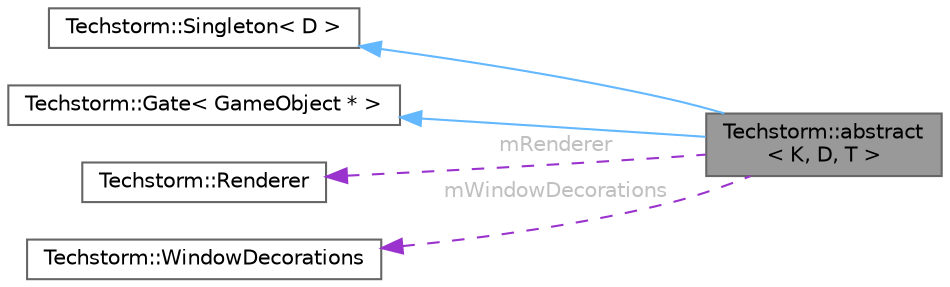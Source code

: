 digraph "Techstorm::abstract&lt; K, D, T &gt;"
{
 // LATEX_PDF_SIZE
  bgcolor="transparent";
  edge [fontname=Helvetica,fontsize=10,labelfontname=Helvetica,labelfontsize=10];
  node [fontname=Helvetica,fontsize=10,shape=box,height=0.2,width=0.4];
  rankdir="LR";
  Node1 [id="Node000001",label="Techstorm::abstract\l\< K, D, T \>",height=0.2,width=0.4,color="gray40", fillcolor="grey60", style="filled", fontcolor="black",tooltip="This is an abstract interface singleton that all projects must implement and set the ProjectReference..."];
  Node2 -> Node1 [id="edge5_Node000001_Node000002",dir="back",color="steelblue1",style="solid",tooltip=" "];
  Node2 [id="Node000002",label="Techstorm::Singleton\< D \>",height=0.2,width=0.4,color="gray40", fillcolor="white", style="filled",URL="$d5/d55/class_techstorm_1_1_singleton.html",tooltip=" "];
  Node3 -> Node1 [id="edge6_Node000001_Node000003",dir="back",color="steelblue1",style="solid",tooltip=" "];
  Node3 [id="Node000003",label="Techstorm::Gate\< GameObject * \>",height=0.2,width=0.4,color="gray40", fillcolor="white", style="filled",URL="$d6/d46/class_techstorm_1_1_gate.html",tooltip=" "];
  Node4 -> Node1 [id="edge7_Node000001_Node000004",dir="back",color="darkorchid3",style="dashed",tooltip=" ",label=" mRenderer",fontcolor="grey" ];
  Node4 [id="Node000004",label="Techstorm::Renderer",height=0.2,width=0.4,color="gray40", fillcolor="white", style="filled",URL="$d4/d22/class_techstorm_1_1_renderer.html",tooltip="Serves as the renderer for the game."];
  Node5 -> Node1 [id="edge8_Node000001_Node000005",dir="back",color="darkorchid3",style="dashed",tooltip=" ",label=" mWindowDecorations",fontcolor="grey" ];
  Node5 [id="Node000005",label="Techstorm::WindowDecorations",height=0.2,width=0.4,color="gray40", fillcolor="white", style="filled",URL="$d2/d61/struct_techstorm_1_1_window_decorations.html",tooltip="Window decorations are a set of parameters that are used to configure the window. This includes title..."];
}
